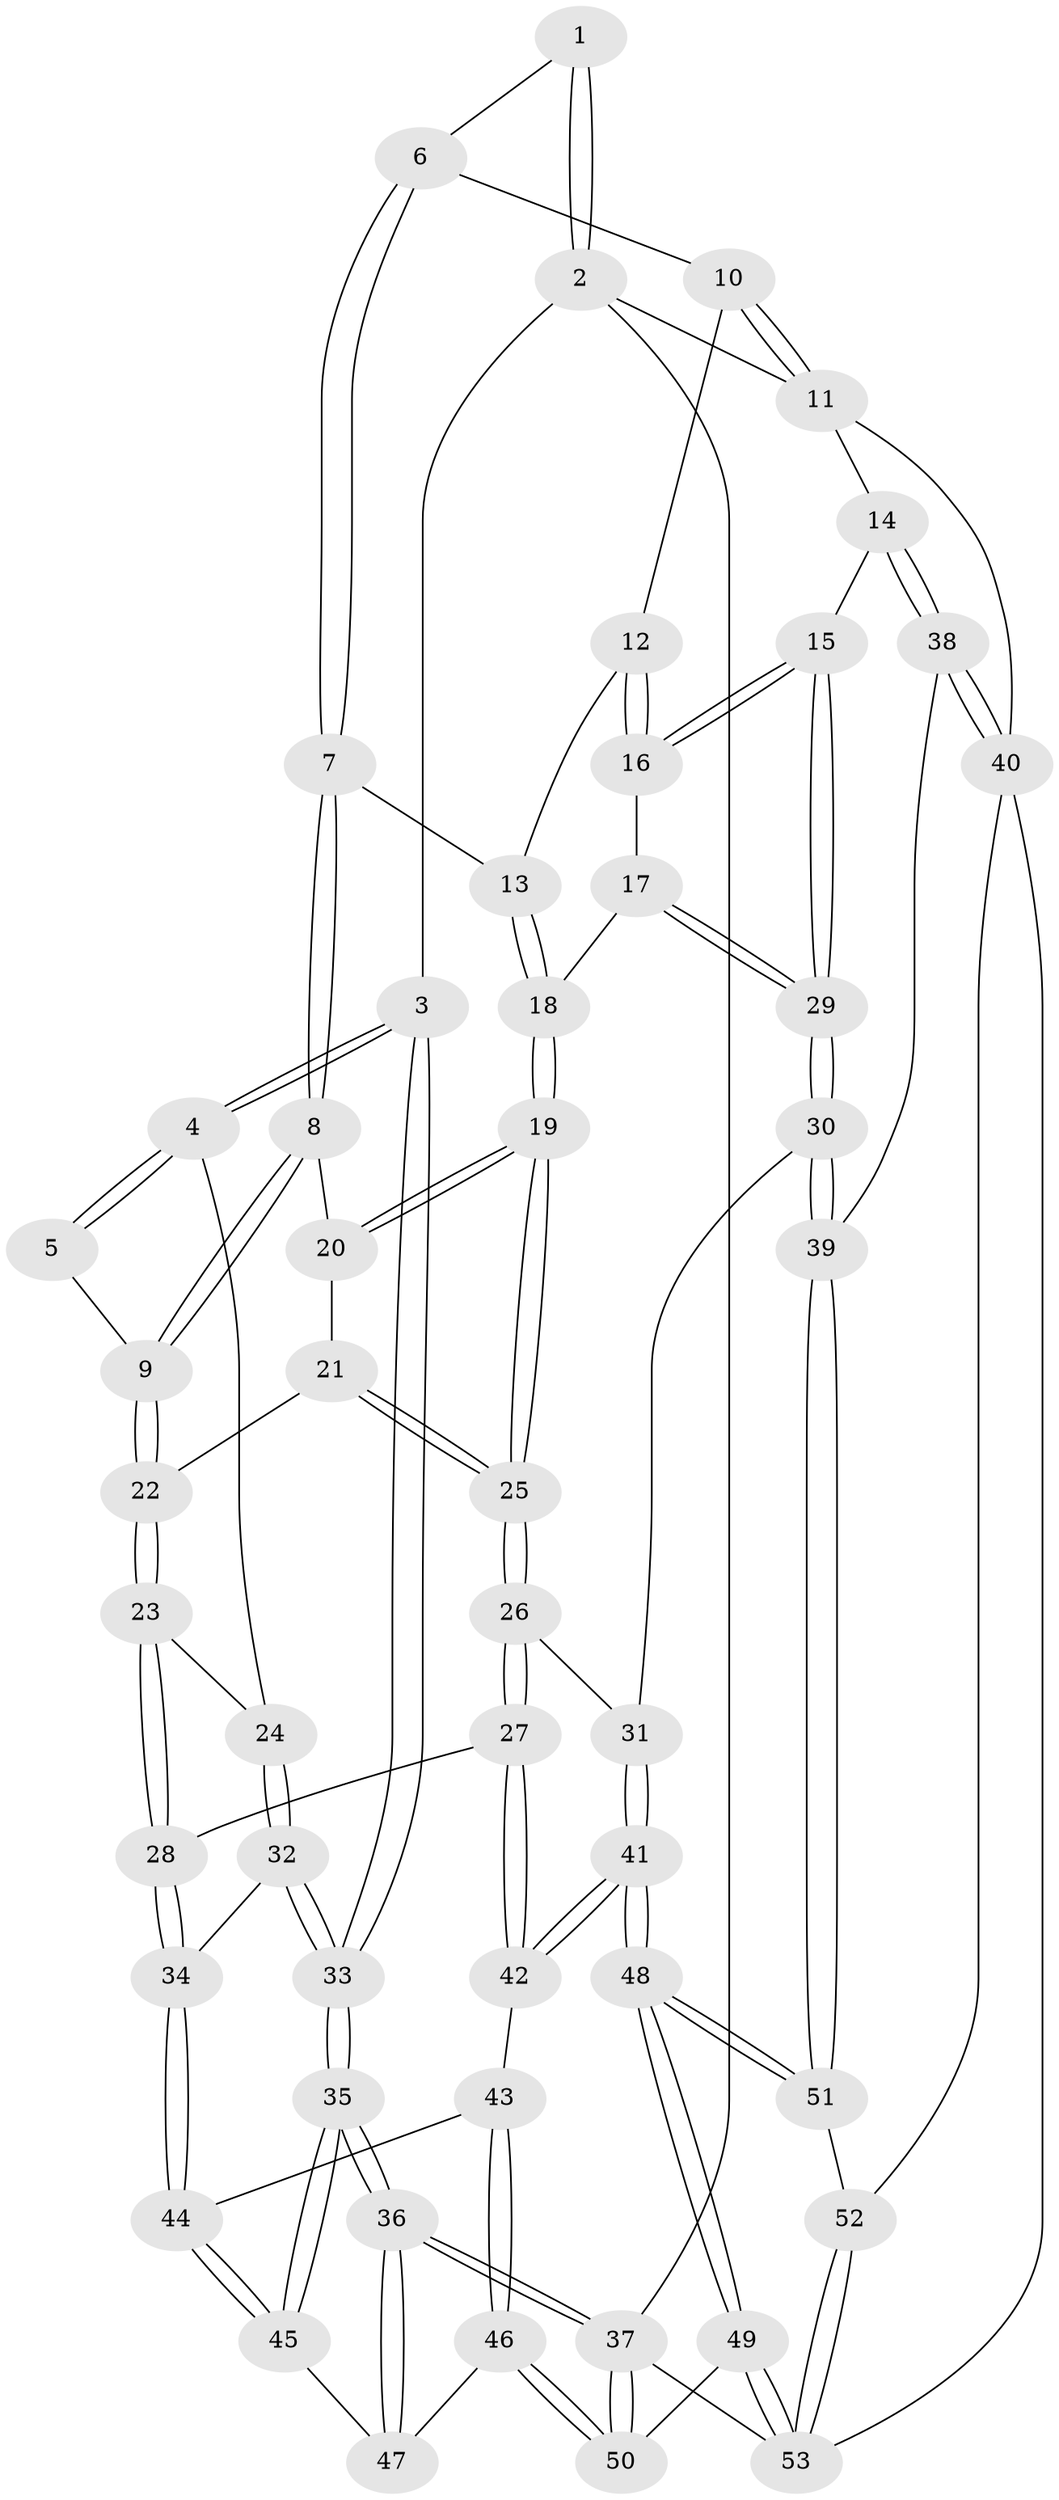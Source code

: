 // Generated by graph-tools (version 1.1) at 2025/00/03/09/25 05:00:30]
// undirected, 53 vertices, 129 edges
graph export_dot {
graph [start="1"]
  node [color=gray90,style=filled];
  1 [pos="+0.307818779579366+0"];
  2 [pos="+0+0"];
  3 [pos="+0+0.11907178951912531"];
  4 [pos="+0+0.21581515883913707"];
  5 [pos="+0.2654144973278663+0.17168071190302955"];
  6 [pos="+0.5300878223585763+0"];
  7 [pos="+0.43533096899409646+0.26326037487649767"];
  8 [pos="+0.4101621884508262+0.280152709885848"];
  9 [pos="+0.34779661295408876+0.3051163513358262"];
  10 [pos="+0.7791712893513195+0"];
  11 [pos="+1+0"];
  12 [pos="+0.7090555613826675+0.19871492995981763"];
  13 [pos="+0.5096489666989336+0.30419285729032586"];
  14 [pos="+1+0.3940664802608065"];
  15 [pos="+0.9446257493298998+0.4245846722698891"];
  16 [pos="+0.6962216595404636+0.37326480661363015"];
  17 [pos="+0.6565784130311106+0.4027668741500922"];
  18 [pos="+0.6210280360946119+0.40380155859638367"];
  19 [pos="+0.5173675471517309+0.4984712993806479"];
  20 [pos="+0.45477942863349796+0.3855854757525571"];
  21 [pos="+0.43602938724355655+0.4486325846729935"];
  22 [pos="+0.32691974982603345+0.327305606872991"];
  23 [pos="+0.25056751087933504+0.3917603067934795"];
  24 [pos="+0.2306542494615232+0.3894553655582109"];
  25 [pos="+0.4909303655761828+0.5415513748643034"];
  26 [pos="+0.4807131120178258+0.566608906320532"];
  27 [pos="+0.3783802769875365+0.582251441509873"];
  28 [pos="+0.3124402712526572+0.5305436077243829"];
  29 [pos="+0.7215475816352991+0.6355608587612626"];
  30 [pos="+0.7018278079959638+0.703139771222213"];
  31 [pos="+0.5153240329444473+0.5992521337134262"];
  32 [pos="+0.027648587778240294+0.609203652639843"];
  33 [pos="+0+0.6209474418643947"];
  34 [pos="+0.14184556549605046+0.6572219497415143"];
  35 [pos="+0+0.7026176877560797"];
  36 [pos="+0+1"];
  37 [pos="+0+1"];
  38 [pos="+1+0.49715655030102657"];
  39 [pos="+0.7150450563602109+0.7456848596609733"];
  40 [pos="+1+0.79451466835452"];
  41 [pos="+0.4413409965709011+0.8232692512793607"];
  42 [pos="+0.3436466215816538+0.7120371655120662"];
  43 [pos="+0.25526145147764284+0.7439165701051045"];
  44 [pos="+0.17783270593759215+0.7079422400458943"];
  45 [pos="+0.11737608577309895+0.8264737893810526"];
  46 [pos="+0.24191827202494107+0.9189805419155468"];
  47 [pos="+0.13364380572149848+0.8684554775707563"];
  48 [pos="+0.5656411869207638+1"];
  49 [pos="+0.5650360346954361+1"];
  50 [pos="+0.36457652162711807+1"];
  51 [pos="+0.724010105334061+0.8041899809341356"];
  52 [pos="+0.9709312879086843+0.8100735753356751"];
  53 [pos="+0.794387118543445+1"];
  1 -- 2;
  1 -- 2;
  1 -- 6;
  2 -- 3;
  2 -- 11;
  2 -- 37;
  3 -- 4;
  3 -- 4;
  3 -- 33;
  3 -- 33;
  4 -- 5;
  4 -- 5;
  4 -- 24;
  5 -- 9;
  6 -- 7;
  6 -- 7;
  6 -- 10;
  7 -- 8;
  7 -- 8;
  7 -- 13;
  8 -- 9;
  8 -- 9;
  8 -- 20;
  9 -- 22;
  9 -- 22;
  10 -- 11;
  10 -- 11;
  10 -- 12;
  11 -- 14;
  11 -- 40;
  12 -- 13;
  12 -- 16;
  12 -- 16;
  13 -- 18;
  13 -- 18;
  14 -- 15;
  14 -- 38;
  14 -- 38;
  15 -- 16;
  15 -- 16;
  15 -- 29;
  15 -- 29;
  16 -- 17;
  17 -- 18;
  17 -- 29;
  17 -- 29;
  18 -- 19;
  18 -- 19;
  19 -- 20;
  19 -- 20;
  19 -- 25;
  19 -- 25;
  20 -- 21;
  21 -- 22;
  21 -- 25;
  21 -- 25;
  22 -- 23;
  22 -- 23;
  23 -- 24;
  23 -- 28;
  23 -- 28;
  24 -- 32;
  24 -- 32;
  25 -- 26;
  25 -- 26;
  26 -- 27;
  26 -- 27;
  26 -- 31;
  27 -- 28;
  27 -- 42;
  27 -- 42;
  28 -- 34;
  28 -- 34;
  29 -- 30;
  29 -- 30;
  30 -- 31;
  30 -- 39;
  30 -- 39;
  31 -- 41;
  31 -- 41;
  32 -- 33;
  32 -- 33;
  32 -- 34;
  33 -- 35;
  33 -- 35;
  34 -- 44;
  34 -- 44;
  35 -- 36;
  35 -- 36;
  35 -- 45;
  35 -- 45;
  36 -- 37;
  36 -- 37;
  36 -- 47;
  36 -- 47;
  37 -- 50;
  37 -- 50;
  37 -- 53;
  38 -- 39;
  38 -- 40;
  38 -- 40;
  39 -- 51;
  39 -- 51;
  40 -- 52;
  40 -- 53;
  41 -- 42;
  41 -- 42;
  41 -- 48;
  41 -- 48;
  42 -- 43;
  43 -- 44;
  43 -- 46;
  43 -- 46;
  44 -- 45;
  44 -- 45;
  45 -- 47;
  46 -- 47;
  46 -- 50;
  46 -- 50;
  48 -- 49;
  48 -- 49;
  48 -- 51;
  48 -- 51;
  49 -- 50;
  49 -- 53;
  49 -- 53;
  51 -- 52;
  52 -- 53;
  52 -- 53;
}
